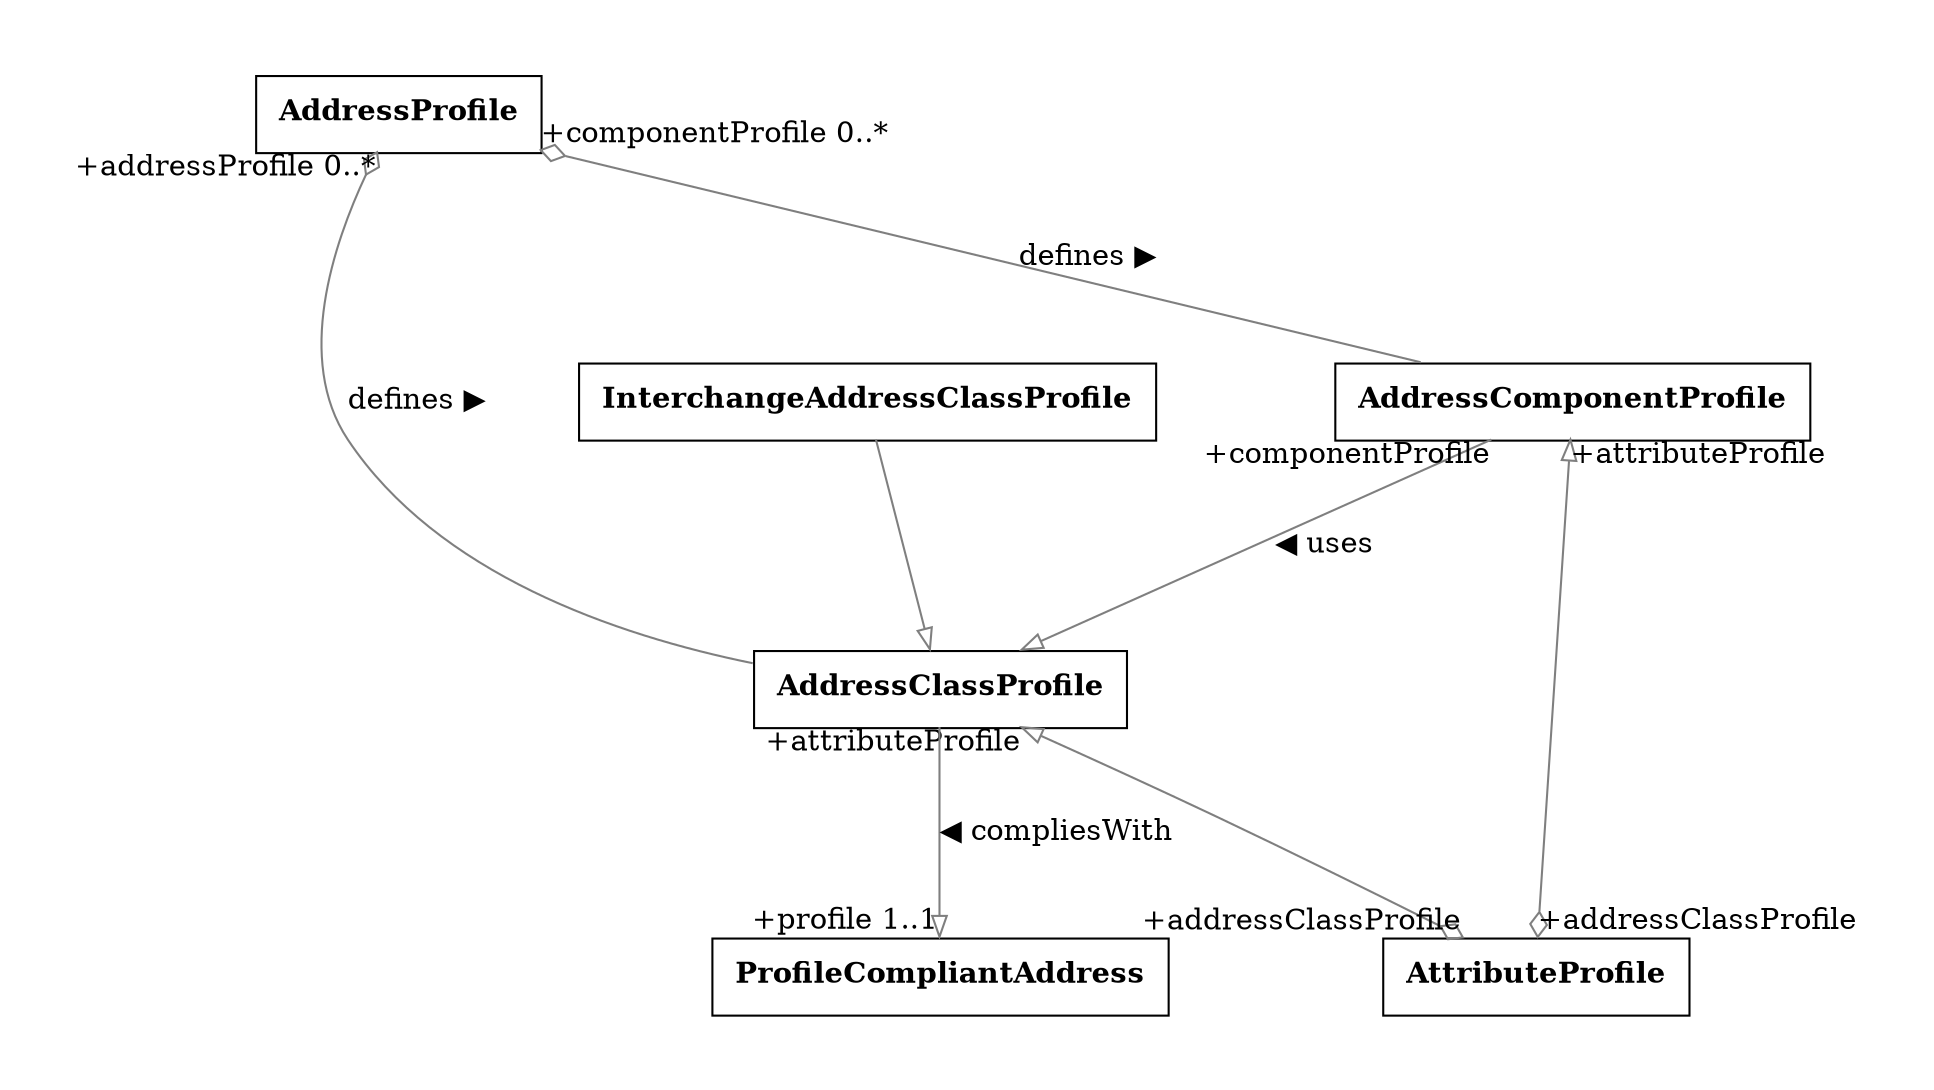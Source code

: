 digraph G {
  graph [splines="true" pad=0.5 ranksep="1.2.equally" nodesep="1.2.equally"]
  edge [color="gray50"]
  node [shape="box"]

  AddressProfile [shape="plain" label=<
    <TABLE BORDER="0" CELLBORDER="1" CELLSPACING="0" CELLPADDING="10">
    <TR>
    <TD><B>AddressProfile</B></TD>
  </TR>
  
  </TABLE>
  >]
  
  AddressClassProfile [shape="plain" label=<
    <TABLE BORDER="0" CELLBORDER="1" CELLSPACING="0" CELLPADDING="10">
    <TR>
    <TD><B>AddressClassProfile</B></TD>
  </TR>
  
  </TABLE>
  >]
  
  AddressComponentProfile [shape="plain" label=<
    <TABLE BORDER="0" CELLBORDER="1" CELLSPACING="0" CELLPADDING="10">
    <TR>
    <TD><B>AddressComponentProfile</B></TD>
  </TR>
  
  </TABLE>
  >]
  
  AttributeProfile [shape="plain" label=<
    <TABLE BORDER="0" CELLBORDER="1" CELLSPACING="0" CELLPADDING="10">
    <TR>
    <TD><B>AttributeProfile</B></TD>
  </TR>
  
  </TABLE>
  >]
  
  ProfileCompliantAddress [shape="plain" label=<
    <TABLE BORDER="0" CELLBORDER="1" CELLSPACING="0" CELLPADDING="10">
    <TR>
    <TD><B>ProfileCompliantAddress</B></TD>
  </TR>
  
  </TABLE>
  >]
  
  InterchangeAddressClassProfile [shape="plain" label=<
    <TABLE BORDER="0" CELLBORDER="1" CELLSPACING="0" CELLPADDING="10">
    <TR>
    <TD><B>InterchangeAddressClassProfile</B></TD>
  </TR>
  
  </TABLE>
  >]

  AddressProfile -> AddressComponentProfile [dir="back" label="defines ▶" arrowhead="onormal" arrowtail="odiamond" taillabel="+componentProfile 0..*"]
  AddressProfile -> AddressClassProfile [dir="back" label="defines ▶" arrowhead="onormal" arrowtail="odiamond" taillabel="+addressProfile 0..*"]
  AddressClassProfile -> AttributeProfile [dir="both" headlabel="+addressClassProfile" taillabel="+attributeProfile" arrowhead="odiamond" arrowtail="onormal"]
  AddressClassProfile -> ProfileCompliantAddress [dir="direct" label="◀ compliesWith" headlabel="+profile 1..1" arrowhead="onormal" arrowtail="onormal"]
  AddressComponentProfile -> AddressClassProfile [dir="direct" label="◀ uses" taillabel="+componentProfile" arrowhead="onormal" arrowtail="odiamond"]
  AddressComponentProfile -> AttributeProfile [dir="both" headlabel="+addressClassProfile" taillabel="+attributeProfile" arrowhead="odiamond" arrowtail="onormal"]
  
  
  
  InterchangeAddressClassProfile -> AddressClassProfile [dir="direct" arrowhead="onormal" arrowtail="onormal"]
  
  
  
  
}
